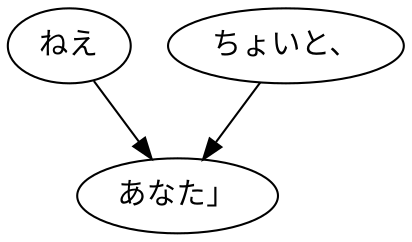 digraph graph7050 {
	node0 [label="ねえ"];
	node1 [label="ちょいと、"];
	node2 [label="あなた」"];
	node0 -> node2;
	node1 -> node2;
}
